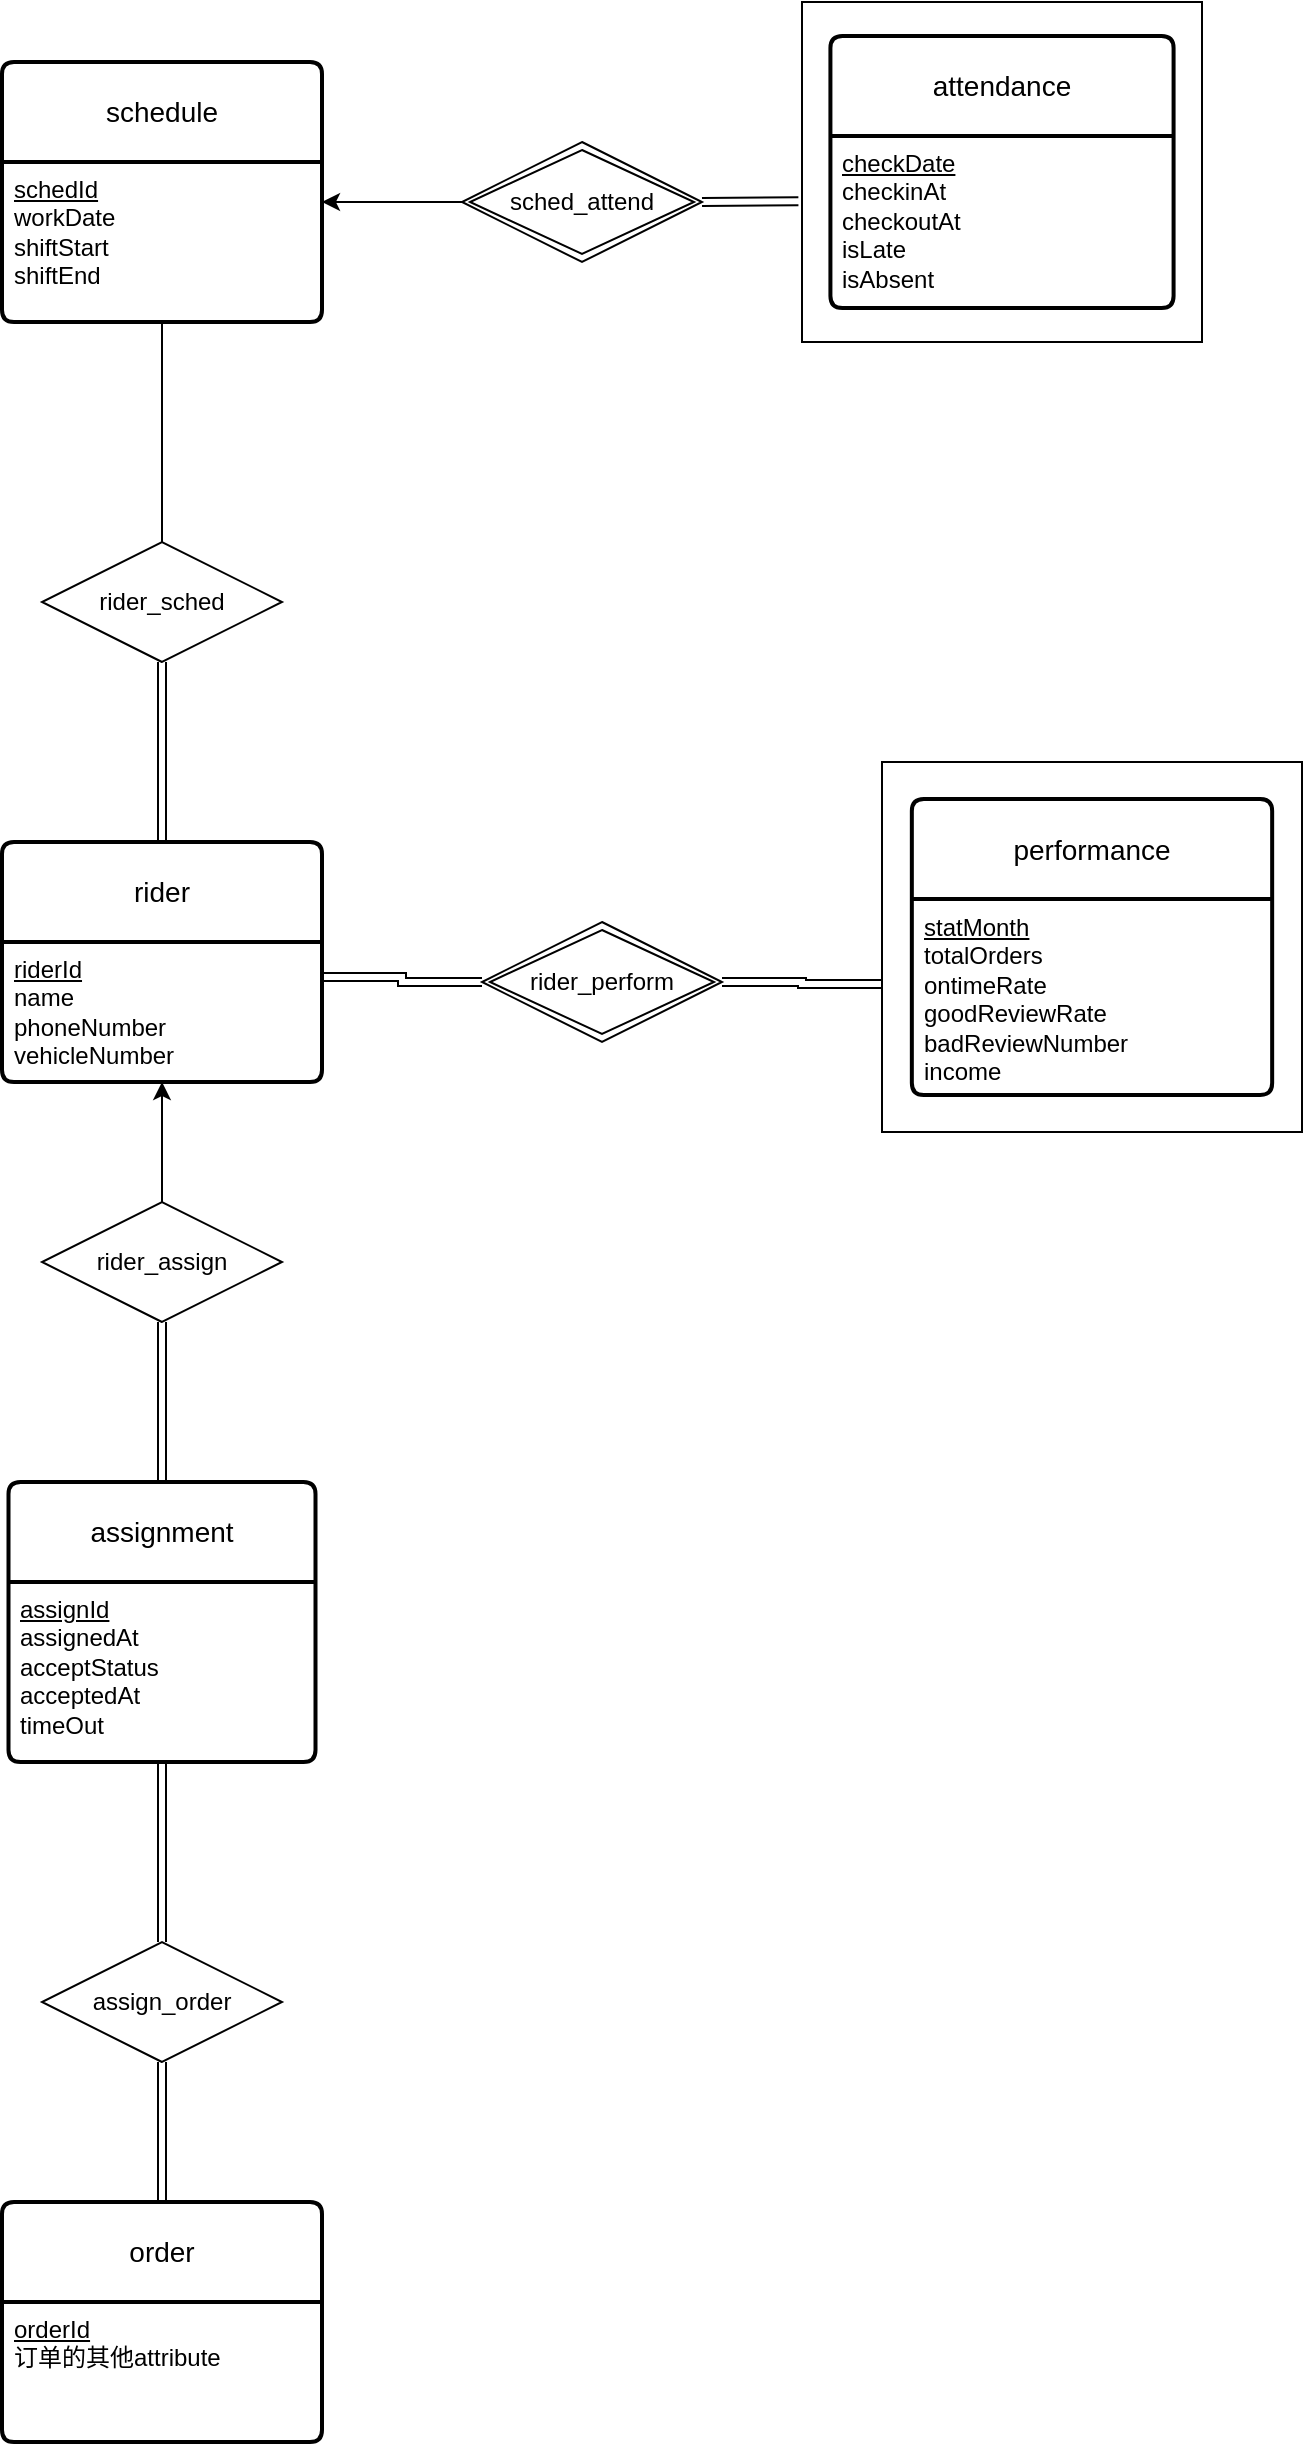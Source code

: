 <mxfile version="27.0.6">
  <diagram name="第 1 页" id="pVdNm0Vdpuqybr_lDz9z">
    <mxGraphModel dx="1854" dy="1143" grid="1" gridSize="10" guides="1" tooltips="1" connect="1" arrows="1" fold="1" page="1" pageScale="1" pageWidth="827" pageHeight="1169" math="0" shadow="0">
      <root>
        <mxCell id="0" />
        <mxCell id="1" parent="0" />
        <mxCell id="G8EIJjlGO-j7ramgIdYI-14" value="rider" style="swimlane;childLayout=stackLayout;horizontal=1;startSize=50;horizontalStack=0;rounded=1;fontSize=14;fontStyle=0;strokeWidth=2;resizeParent=0;resizeLast=1;shadow=0;dashed=0;align=center;arcSize=4;whiteSpace=wrap;html=1;" vertex="1" parent="1">
          <mxGeometry x="100" y="650" width="160" height="120" as="geometry">
            <mxRectangle x="260" y="141" width="70" height="50" as="alternateBounds" />
          </mxGeometry>
        </mxCell>
        <mxCell id="G8EIJjlGO-j7ramgIdYI-15" value="&lt;u&gt;riderId&lt;/u&gt;&lt;div&gt;name&lt;br&gt;phoneNumber&lt;/div&gt;&lt;div&gt;vehicleNumber&lt;/div&gt;" style="align=left;strokeColor=none;fillColor=none;spacingLeft=4;spacingRight=4;fontSize=12;verticalAlign=top;resizable=0;rotatable=0;part=1;html=1;whiteSpace=wrap;" vertex="1" parent="G8EIJjlGO-j7ramgIdYI-14">
          <mxGeometry y="50" width="160" height="70" as="geometry" />
        </mxCell>
        <mxCell id="G8EIJjlGO-j7ramgIdYI-60" style="edgeStyle=orthogonalEdgeStyle;rounded=0;orthogonalLoop=1;jettySize=auto;html=1;exitX=0.5;exitY=0;exitDx=0;exitDy=0;entryX=0.5;entryY=0;entryDx=0;entryDy=0;shape=link;" edge="1" parent="1" source="G8EIJjlGO-j7ramgIdYI-16" target="G8EIJjlGO-j7ramgIdYI-14">
          <mxGeometry relative="1" as="geometry" />
        </mxCell>
        <mxCell id="G8EIJjlGO-j7ramgIdYI-16" value="rider_sched" style="shape=rhombus;perimeter=rhombusPerimeter;whiteSpace=wrap;html=1;align=center;direction=west;" vertex="1" parent="1">
          <mxGeometry x="120" y="500" width="120" height="60" as="geometry" />
        </mxCell>
        <mxCell id="G8EIJjlGO-j7ramgIdYI-18" value="schedule" style="swimlane;childLayout=stackLayout;horizontal=1;startSize=50;horizontalStack=0;rounded=1;fontSize=14;fontStyle=0;strokeWidth=2;resizeParent=0;resizeLast=1;shadow=0;dashed=0;align=center;arcSize=4;whiteSpace=wrap;html=1;direction=east;" vertex="1" parent="1">
          <mxGeometry x="100" y="260" width="160" height="130" as="geometry" />
        </mxCell>
        <mxCell id="G8EIJjlGO-j7ramgIdYI-19" value="&lt;u&gt;schedId&lt;/u&gt;&lt;div&gt;workDate&lt;/div&gt;&lt;div&gt;shiftStart&lt;/div&gt;&lt;div&gt;shiftEnd&lt;/div&gt;" style="align=left;strokeColor=none;fillColor=none;spacingLeft=4;spacingRight=4;fontSize=12;verticalAlign=top;resizable=0;rotatable=0;part=1;html=1;whiteSpace=wrap;" vertex="1" parent="G8EIJjlGO-j7ramgIdYI-18">
          <mxGeometry y="50" width="160" height="80" as="geometry" />
        </mxCell>
        <mxCell id="G8EIJjlGO-j7ramgIdYI-75" value="" style="endArrow=none;html=1;rounded=0;exitX=0.5;exitY=1;exitDx=0;exitDy=0;" edge="1" parent="1" source="G8EIJjlGO-j7ramgIdYI-19" target="G8EIJjlGO-j7ramgIdYI-16">
          <mxGeometry relative="1" as="geometry">
            <mxPoint x="310" y="600" as="sourcePoint" />
            <mxPoint x="470" y="600" as="targetPoint" />
          </mxGeometry>
        </mxCell>
        <mxCell id="G8EIJjlGO-j7ramgIdYI-91" style="edgeStyle=orthogonalEdgeStyle;rounded=0;orthogonalLoop=1;jettySize=auto;html=1;entryX=1;entryY=0.25;entryDx=0;entryDy=0;" edge="1" parent="1" source="G8EIJjlGO-j7ramgIdYI-88" target="G8EIJjlGO-j7ramgIdYI-19">
          <mxGeometry relative="1" as="geometry" />
        </mxCell>
        <mxCell id="G8EIJjlGO-j7ramgIdYI-88" value="sched_attend" style="shape=rhombus;double=1;perimeter=rhombusPerimeter;whiteSpace=wrap;html=1;align=center;" vertex="1" parent="1">
          <mxGeometry x="330" y="300" width="120" height="60" as="geometry" />
        </mxCell>
        <mxCell id="G8EIJjlGO-j7ramgIdYI-65" value="" style="group" vertex="1" connectable="0" parent="1">
          <mxGeometry x="500" y="230" width="200" height="170" as="geometry" />
        </mxCell>
        <mxCell id="G8EIJjlGO-j7ramgIdYI-62" value="" style="verticalLabelPosition=bottom;verticalAlign=top;html=1;shape=mxgraph.basic.rect;fillColor2=none;strokeWidth=1;size=20;indent=5;" vertex="1" parent="G8EIJjlGO-j7ramgIdYI-65">
          <mxGeometry width="200.0" height="170" as="geometry" />
        </mxCell>
        <mxCell id="G8EIJjlGO-j7ramgIdYI-63" value="attendance" style="swimlane;childLayout=stackLayout;horizontal=1;startSize=50;horizontalStack=0;rounded=1;fontSize=14;fontStyle=0;strokeWidth=2;resizeParent=0;resizeLast=1;shadow=0;dashed=0;align=center;arcSize=4;whiteSpace=wrap;html=1;" vertex="1" parent="G8EIJjlGO-j7ramgIdYI-65">
          <mxGeometry x="14.209" y="17" width="171.582" height="136" as="geometry" />
        </mxCell>
        <mxCell id="G8EIJjlGO-j7ramgIdYI-64" value="&lt;div&gt;&lt;u&gt;checkDate&lt;/u&gt;&lt;span style=&quot;background-color: transparent; color: light-dark(rgb(0, 0, 0), rgb(255, 255, 255));&quot;&gt;&lt;/span&gt;&lt;/div&gt;&lt;div&gt;&lt;span style=&quot;background-color: transparent; color: light-dark(rgb(0, 0, 0), rgb(255, 255, 255));&quot;&gt;checkinAt&lt;/span&gt;&lt;/div&gt;&lt;div&gt;checkoutAt&lt;/div&gt;&lt;div&gt;isLate&lt;/div&gt;&lt;div&gt;isAbsent&lt;/div&gt;" style="align=left;strokeColor=none;fillColor=none;spacingLeft=4;spacingRight=4;fontSize=12;verticalAlign=top;resizable=0;rotatable=0;part=1;html=1;whiteSpace=wrap;" vertex="1" parent="G8EIJjlGO-j7ramgIdYI-63">
          <mxGeometry y="50" width="171.582" height="86" as="geometry" />
        </mxCell>
        <mxCell id="G8EIJjlGO-j7ramgIdYI-95" value="" style="endArrow=none;html=1;rounded=0;entryX=-0.009;entryY=0.586;entryDx=0;entryDy=0;entryPerimeter=0;exitX=1;exitY=0.5;exitDx=0;exitDy=0;shape=link;" edge="1" parent="1" source="G8EIJjlGO-j7ramgIdYI-88" target="G8EIJjlGO-j7ramgIdYI-62">
          <mxGeometry relative="1" as="geometry">
            <mxPoint x="470" y="315" as="sourcePoint" />
            <mxPoint x="520" y="315" as="targetPoint" />
          </mxGeometry>
        </mxCell>
        <mxCell id="G8EIJjlGO-j7ramgIdYI-97" value="order" style="swimlane;childLayout=stackLayout;horizontal=1;startSize=50;horizontalStack=0;rounded=1;fontSize=14;fontStyle=0;strokeWidth=2;resizeParent=0;resizeLast=1;shadow=0;dashed=0;align=center;arcSize=4;whiteSpace=wrap;html=1;" vertex="1" parent="1">
          <mxGeometry x="100" y="1330" width="160" height="120" as="geometry" />
        </mxCell>
        <mxCell id="G8EIJjlGO-j7ramgIdYI-98" value="&lt;u&gt;orderId&lt;/u&gt;&lt;div&gt;订单的其他attribute&lt;br&gt;&lt;div&gt;&lt;br&gt;&lt;/div&gt;&lt;/div&gt;" style="align=left;strokeColor=none;fillColor=none;spacingLeft=4;spacingRight=4;fontSize=12;verticalAlign=top;resizable=0;rotatable=0;part=1;html=1;whiteSpace=wrap;" vertex="1" parent="G8EIJjlGO-j7ramgIdYI-97">
          <mxGeometry y="50" width="160" height="70" as="geometry" />
        </mxCell>
        <mxCell id="G8EIJjlGO-j7ramgIdYI-101" value="assignment" style="swimlane;childLayout=stackLayout;horizontal=1;startSize=50;horizontalStack=0;rounded=1;fontSize=14;fontStyle=0;strokeWidth=2;resizeParent=0;resizeLast=1;shadow=0;dashed=0;align=center;arcSize=4;whiteSpace=wrap;html=1;" vertex="1" parent="1">
          <mxGeometry x="103.25" y="970" width="153.5" height="140" as="geometry" />
        </mxCell>
        <mxCell id="G8EIJjlGO-j7ramgIdYI-102" value="&lt;u&gt;assignId&lt;/u&gt;&lt;div&gt;assignedAt&lt;/div&gt;&lt;div&gt;acceptStatus&lt;/div&gt;&lt;div&gt;acceptedAt&lt;/div&gt;&lt;div&gt;timeOut&lt;/div&gt;" style="align=left;strokeColor=none;fillColor=none;spacingLeft=4;spacingRight=4;fontSize=12;verticalAlign=top;resizable=0;rotatable=0;part=1;html=1;whiteSpace=wrap;" vertex="1" parent="G8EIJjlGO-j7ramgIdYI-101">
          <mxGeometry y="50" width="153.5" height="90" as="geometry" />
        </mxCell>
        <mxCell id="G8EIJjlGO-j7ramgIdYI-123" style="edgeStyle=orthogonalEdgeStyle;rounded=0;orthogonalLoop=1;jettySize=auto;html=1;entryX=0.5;entryY=1;entryDx=0;entryDy=0;" edge="1" parent="1" source="G8EIJjlGO-j7ramgIdYI-103" target="G8EIJjlGO-j7ramgIdYI-15">
          <mxGeometry relative="1" as="geometry" />
        </mxCell>
        <mxCell id="G8EIJjlGO-j7ramgIdYI-124" style="edgeStyle=orthogonalEdgeStyle;rounded=0;orthogonalLoop=1;jettySize=auto;html=1;exitX=0.5;exitY=0;exitDx=0;exitDy=0;entryX=0.5;entryY=0;entryDx=0;entryDy=0;shape=link;" edge="1" parent="1" source="G8EIJjlGO-j7ramgIdYI-103" target="G8EIJjlGO-j7ramgIdYI-101">
          <mxGeometry relative="1" as="geometry" />
        </mxCell>
        <mxCell id="G8EIJjlGO-j7ramgIdYI-103" value="rider_assign" style="shape=rhombus;perimeter=rhombusPerimeter;whiteSpace=wrap;html=1;align=center;direction=west;" vertex="1" parent="1">
          <mxGeometry x="120" y="830" width="120" height="60" as="geometry" />
        </mxCell>
        <mxCell id="G8EIJjlGO-j7ramgIdYI-113" style="edgeStyle=orthogonalEdgeStyle;rounded=0;orthogonalLoop=1;jettySize=auto;html=1;exitX=0.5;exitY=0;exitDx=0;exitDy=0;entryX=0.5;entryY=0;entryDx=0;entryDy=0;shape=link;" edge="1" parent="1" source="G8EIJjlGO-j7ramgIdYI-109" target="G8EIJjlGO-j7ramgIdYI-97">
          <mxGeometry relative="1" as="geometry" />
        </mxCell>
        <mxCell id="G8EIJjlGO-j7ramgIdYI-109" value="assign_order" style="shape=rhombus;perimeter=rhombusPerimeter;whiteSpace=wrap;html=1;align=center;direction=west;" vertex="1" parent="1">
          <mxGeometry x="120" y="1200" width="120" height="60" as="geometry" />
        </mxCell>
        <mxCell id="G8EIJjlGO-j7ramgIdYI-111" value="" style="endArrow=none;html=1;rounded=0;entryX=0.5;entryY=1;entryDx=0;entryDy=0;exitX=0.5;exitY=1;exitDx=0;exitDy=0;shape=link;" edge="1" parent="1" source="G8EIJjlGO-j7ramgIdYI-102" target="G8EIJjlGO-j7ramgIdYI-109">
          <mxGeometry relative="1" as="geometry">
            <mxPoint x="170" y="1210" as="sourcePoint" />
            <mxPoint x="330" y="1210" as="targetPoint" />
          </mxGeometry>
        </mxCell>
        <mxCell id="G8EIJjlGO-j7ramgIdYI-117" value="" style="group" vertex="1" connectable="0" parent="1">
          <mxGeometry x="540" y="610" width="210" height="185" as="geometry" />
        </mxCell>
        <mxCell id="G8EIJjlGO-j7ramgIdYI-118" value="" style="verticalLabelPosition=bottom;verticalAlign=top;html=1;shape=mxgraph.basic.rect;fillColor2=none;strokeWidth=1;size=20;indent=5;" vertex="1" parent="G8EIJjlGO-j7ramgIdYI-117">
          <mxGeometry width="210.0" height="185.0" as="geometry" />
        </mxCell>
        <mxCell id="G8EIJjlGO-j7ramgIdYI-119" value="performance" style="swimlane;childLayout=stackLayout;horizontal=1;startSize=50;horizontalStack=0;rounded=1;fontSize=14;fontStyle=0;strokeWidth=2;resizeParent=0;resizeLast=1;shadow=0;dashed=0;align=center;arcSize=4;whiteSpace=wrap;html=1;" vertex="1" parent="G8EIJjlGO-j7ramgIdYI-117">
          <mxGeometry x="14.92" y="18.5" width="180.161" height="148" as="geometry" />
        </mxCell>
        <mxCell id="G8EIJjlGO-j7ramgIdYI-120" value="&lt;u&gt;statMonth&lt;/u&gt;&lt;div&gt;totalOrders&lt;/div&gt;&lt;div&gt;ontimeRate&lt;/div&gt;&lt;div&gt;goodReviewRate&lt;/div&gt;&lt;div&gt;badReviewNumber&lt;/div&gt;&lt;div&gt;income&lt;/div&gt;" style="align=left;strokeColor=none;fillColor=none;spacingLeft=4;spacingRight=4;fontSize=12;verticalAlign=top;resizable=0;rotatable=0;part=1;html=1;whiteSpace=wrap;" vertex="1" parent="G8EIJjlGO-j7ramgIdYI-119">
          <mxGeometry y="50" width="180.161" height="98" as="geometry" />
        </mxCell>
        <mxCell id="G8EIJjlGO-j7ramgIdYI-134" style="edgeStyle=orthogonalEdgeStyle;rounded=0;orthogonalLoop=1;jettySize=auto;html=1;exitX=0;exitY=0.5;exitDx=0;exitDy=0;entryX=1;entryY=0.25;entryDx=0;entryDy=0;shape=link;" edge="1" parent="1" source="G8EIJjlGO-j7ramgIdYI-125" target="G8EIJjlGO-j7ramgIdYI-15">
          <mxGeometry relative="1" as="geometry" />
        </mxCell>
        <mxCell id="G8EIJjlGO-j7ramgIdYI-125" value="rider_perform" style="shape=rhombus;double=1;perimeter=rhombusPerimeter;whiteSpace=wrap;html=1;align=center;" vertex="1" parent="1">
          <mxGeometry x="340" y="690" width="120" height="60" as="geometry" />
        </mxCell>
        <mxCell id="G8EIJjlGO-j7ramgIdYI-133" style="edgeStyle=orthogonalEdgeStyle;rounded=0;orthogonalLoop=1;jettySize=auto;html=1;exitX=1;exitY=0.5;exitDx=0;exitDy=0;entryX=0;entryY=0.6;entryDx=0;entryDy=0;entryPerimeter=0;shape=link;" edge="1" parent="1" source="G8EIJjlGO-j7ramgIdYI-125" target="G8EIJjlGO-j7ramgIdYI-118">
          <mxGeometry relative="1" as="geometry" />
        </mxCell>
      </root>
    </mxGraphModel>
  </diagram>
</mxfile>
